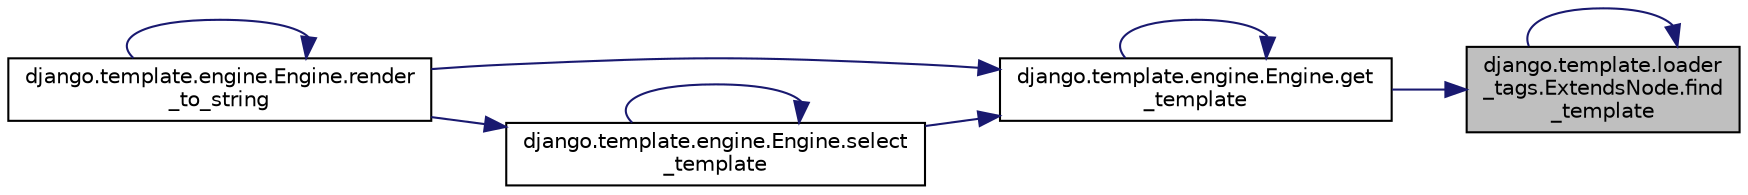 digraph "django.template.loader_tags.ExtendsNode.find_template"
{
 // LATEX_PDF_SIZE
  edge [fontname="Helvetica",fontsize="10",labelfontname="Helvetica",labelfontsize="10"];
  node [fontname="Helvetica",fontsize="10",shape=record];
  rankdir="RL";
  Node1 [label="django.template.loader\l_tags.ExtendsNode.find\l_template",height=0.2,width=0.4,color="black", fillcolor="grey75", style="filled", fontcolor="black",tooltip=" "];
  Node1 -> Node1 [dir="back",color="midnightblue",fontsize="10",style="solid",fontname="Helvetica"];
  Node1 -> Node2 [dir="back",color="midnightblue",fontsize="10",style="solid",fontname="Helvetica"];
  Node2 [label="django.template.engine.Engine.get\l_template",height=0.2,width=0.4,color="black", fillcolor="white", style="filled",URL="$df/d3d/classdjango_1_1template_1_1engine_1_1_engine.html#a96c61374726c19c408ba825af868586b",tooltip=" "];
  Node2 -> Node2 [dir="back",color="midnightblue",fontsize="10",style="solid",fontname="Helvetica"];
  Node2 -> Node3 [dir="back",color="midnightblue",fontsize="10",style="solid",fontname="Helvetica"];
  Node3 [label="django.template.engine.Engine.render\l_to_string",height=0.2,width=0.4,color="black", fillcolor="white", style="filled",URL="$df/d3d/classdjango_1_1template_1_1engine_1_1_engine.html#a397e47e0eec5141e76b84bf39a1aebcf",tooltip=" "];
  Node3 -> Node3 [dir="back",color="midnightblue",fontsize="10",style="solid",fontname="Helvetica"];
  Node2 -> Node4 [dir="back",color="midnightblue",fontsize="10",style="solid",fontname="Helvetica"];
  Node4 [label="django.template.engine.Engine.select\l_template",height=0.2,width=0.4,color="black", fillcolor="white", style="filled",URL="$df/d3d/classdjango_1_1template_1_1engine_1_1_engine.html#abb68c8a3fe1127091d9a5865c8a52e29",tooltip=" "];
  Node4 -> Node3 [dir="back",color="midnightblue",fontsize="10",style="solid",fontname="Helvetica"];
  Node4 -> Node4 [dir="back",color="midnightblue",fontsize="10",style="solid",fontname="Helvetica"];
}
